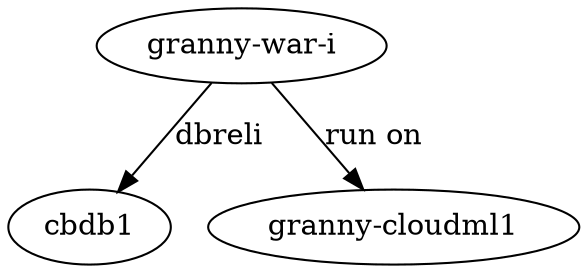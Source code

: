 digraph Deployment {
	node_0 [label="cbdb1"];
	node_1 [label="granny-cloudml1"];
	node_2 [label="granny-war-i"];
	node_2 -> node_0 [label="dbreli" ];
	node_2 -> node_1 [label="run on" ];
}
